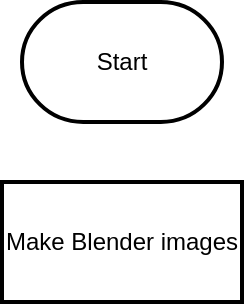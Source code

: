 <mxfile version="12.7.9" type="device"><diagram id="-2BR7KjE4o86pvo30ggu" name="ページ1"><mxGraphModel dx="1422" dy="846" grid="1" gridSize="10" guides="1" tooltips="1" connect="1" arrows="1" fold="1" page="1" pageScale="1" pageWidth="827" pageHeight="1169" math="0" shadow="0"><root><mxCell id="0"/><mxCell id="1" parent="0"/><mxCell id="mRa7eD_H0Ewl5fwO7U8G-2" value="Make Blender images" style="rounded=0;whiteSpace=wrap;html=1;strokeWidth=2;" parent="1" vertex="1"><mxGeometry x="160" y="110" width="120" height="60" as="geometry"/></mxCell><mxCell id="mRa7eD_H0Ewl5fwO7U8G-3" value="Start" style="strokeWidth=2;html=1;shape=mxgraph.flowchart.terminator;whiteSpace=wrap;" parent="1" vertex="1"><mxGeometry x="170" y="20" width="100" height="60" as="geometry"/></mxCell></root></mxGraphModel></diagram></mxfile>
